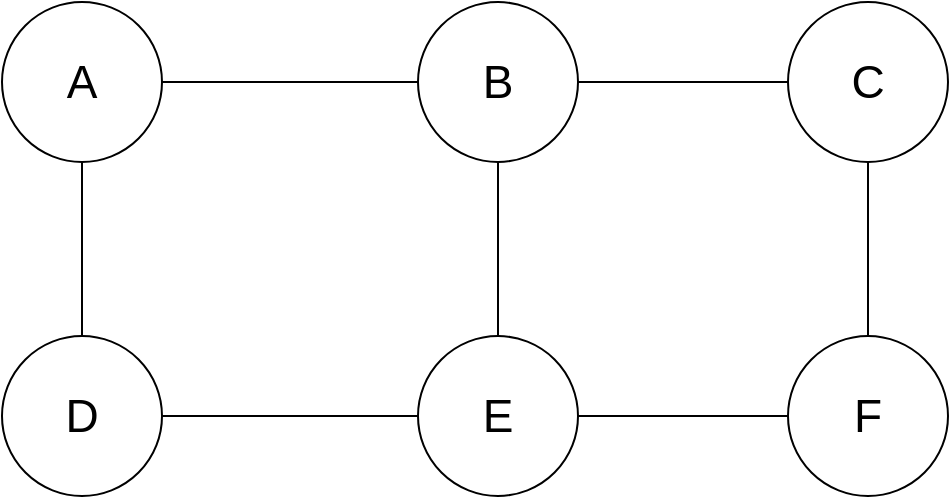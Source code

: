 <mxfile version="21.0.8" type="github">
  <diagram name="第 1 页" id="jlVK5qfQyr_egqlrKWcN">
    <mxGraphModel dx="936" dy="494" grid="0" gridSize="10" guides="1" tooltips="1" connect="1" arrows="1" fold="1" page="1" pageScale="1" pageWidth="3300" pageHeight="4681" math="0" shadow="0">
      <root>
        <mxCell id="0" />
        <mxCell id="1" parent="0" />
        <mxCell id="b_PR8vn47HJdpiqWtNm1-8" style="edgeStyle=orthogonalEdgeStyle;rounded=0;orthogonalLoop=1;jettySize=auto;html=1;entryX=0;entryY=0.5;entryDx=0;entryDy=0;endArrow=none;endFill=0;" edge="1" parent="1" source="b_PR8vn47HJdpiqWtNm1-2" target="b_PR8vn47HJdpiqWtNm1-3">
          <mxGeometry relative="1" as="geometry" />
        </mxCell>
        <mxCell id="b_PR8vn47HJdpiqWtNm1-9" style="edgeStyle=orthogonalEdgeStyle;rounded=0;orthogonalLoop=1;jettySize=auto;html=1;endArrow=none;endFill=0;" edge="1" parent="1" source="b_PR8vn47HJdpiqWtNm1-2" target="b_PR8vn47HJdpiqWtNm1-4">
          <mxGeometry relative="1" as="geometry" />
        </mxCell>
        <mxCell id="b_PR8vn47HJdpiqWtNm1-2" value="&lt;font style=&quot;font-size: 23px;&quot;&gt;A&lt;/font&gt;" style="ellipse;whiteSpace=wrap;html=1;aspect=fixed;" vertex="1" parent="1">
          <mxGeometry x="168" y="87" width="80" height="80" as="geometry" />
        </mxCell>
        <mxCell id="b_PR8vn47HJdpiqWtNm1-10" style="edgeStyle=orthogonalEdgeStyle;rounded=0;orthogonalLoop=1;jettySize=auto;html=1;entryX=0;entryY=0.5;entryDx=0;entryDy=0;endArrow=none;endFill=0;" edge="1" parent="1" source="b_PR8vn47HJdpiqWtNm1-3" target="b_PR8vn47HJdpiqWtNm1-7">
          <mxGeometry relative="1" as="geometry" />
        </mxCell>
        <mxCell id="b_PR8vn47HJdpiqWtNm1-11" style="edgeStyle=orthogonalEdgeStyle;rounded=0;orthogonalLoop=1;jettySize=auto;html=1;endArrow=none;endFill=0;" edge="1" parent="1" source="b_PR8vn47HJdpiqWtNm1-3" target="b_PR8vn47HJdpiqWtNm1-6">
          <mxGeometry relative="1" as="geometry" />
        </mxCell>
        <mxCell id="b_PR8vn47HJdpiqWtNm1-3" value="&lt;font style=&quot;font-size: 23px;&quot;&gt;B&lt;/font&gt;" style="ellipse;whiteSpace=wrap;html=1;aspect=fixed;" vertex="1" parent="1">
          <mxGeometry x="376" y="87" width="80" height="80" as="geometry" />
        </mxCell>
        <mxCell id="b_PR8vn47HJdpiqWtNm1-18" style="edgeStyle=orthogonalEdgeStyle;rounded=0;orthogonalLoop=1;jettySize=auto;html=1;entryX=0;entryY=0.5;entryDx=0;entryDy=0;endArrow=none;endFill=0;" edge="1" parent="1" source="b_PR8vn47HJdpiqWtNm1-4" target="b_PR8vn47HJdpiqWtNm1-6">
          <mxGeometry relative="1" as="geometry" />
        </mxCell>
        <mxCell id="b_PR8vn47HJdpiqWtNm1-4" value="&lt;font style=&quot;font-size: 23px;&quot;&gt;D&lt;/font&gt;" style="ellipse;whiteSpace=wrap;html=1;aspect=fixed;" vertex="1" parent="1">
          <mxGeometry x="168" y="254" width="80" height="80" as="geometry" />
        </mxCell>
        <mxCell id="b_PR8vn47HJdpiqWtNm1-12" style="edgeStyle=orthogonalEdgeStyle;rounded=0;orthogonalLoop=1;jettySize=auto;html=1;endArrow=none;endFill=0;" edge="1" parent="1" source="b_PR8vn47HJdpiqWtNm1-5" target="b_PR8vn47HJdpiqWtNm1-7">
          <mxGeometry relative="1" as="geometry" />
        </mxCell>
        <mxCell id="b_PR8vn47HJdpiqWtNm1-15" style="edgeStyle=orthogonalEdgeStyle;rounded=0;orthogonalLoop=1;jettySize=auto;html=1;endArrow=none;endFill=0;" edge="1" parent="1" source="b_PR8vn47HJdpiqWtNm1-5" target="b_PR8vn47HJdpiqWtNm1-6">
          <mxGeometry relative="1" as="geometry" />
        </mxCell>
        <mxCell id="b_PR8vn47HJdpiqWtNm1-5" value="&lt;font style=&quot;font-size: 23px;&quot;&gt;F&lt;/font&gt;" style="ellipse;whiteSpace=wrap;html=1;aspect=fixed;" vertex="1" parent="1">
          <mxGeometry x="561" y="254" width="80" height="80" as="geometry" />
        </mxCell>
        <mxCell id="b_PR8vn47HJdpiqWtNm1-6" value="&lt;font style=&quot;font-size: 23px;&quot;&gt;E&lt;/font&gt;" style="ellipse;whiteSpace=wrap;html=1;aspect=fixed;" vertex="1" parent="1">
          <mxGeometry x="376" y="254" width="80" height="80" as="geometry" />
        </mxCell>
        <mxCell id="b_PR8vn47HJdpiqWtNm1-7" value="&lt;font style=&quot;font-size: 23px;&quot;&gt;C&lt;/font&gt;" style="ellipse;whiteSpace=wrap;html=1;aspect=fixed;" vertex="1" parent="1">
          <mxGeometry x="561" y="87" width="80" height="80" as="geometry" />
        </mxCell>
      </root>
    </mxGraphModel>
  </diagram>
</mxfile>
